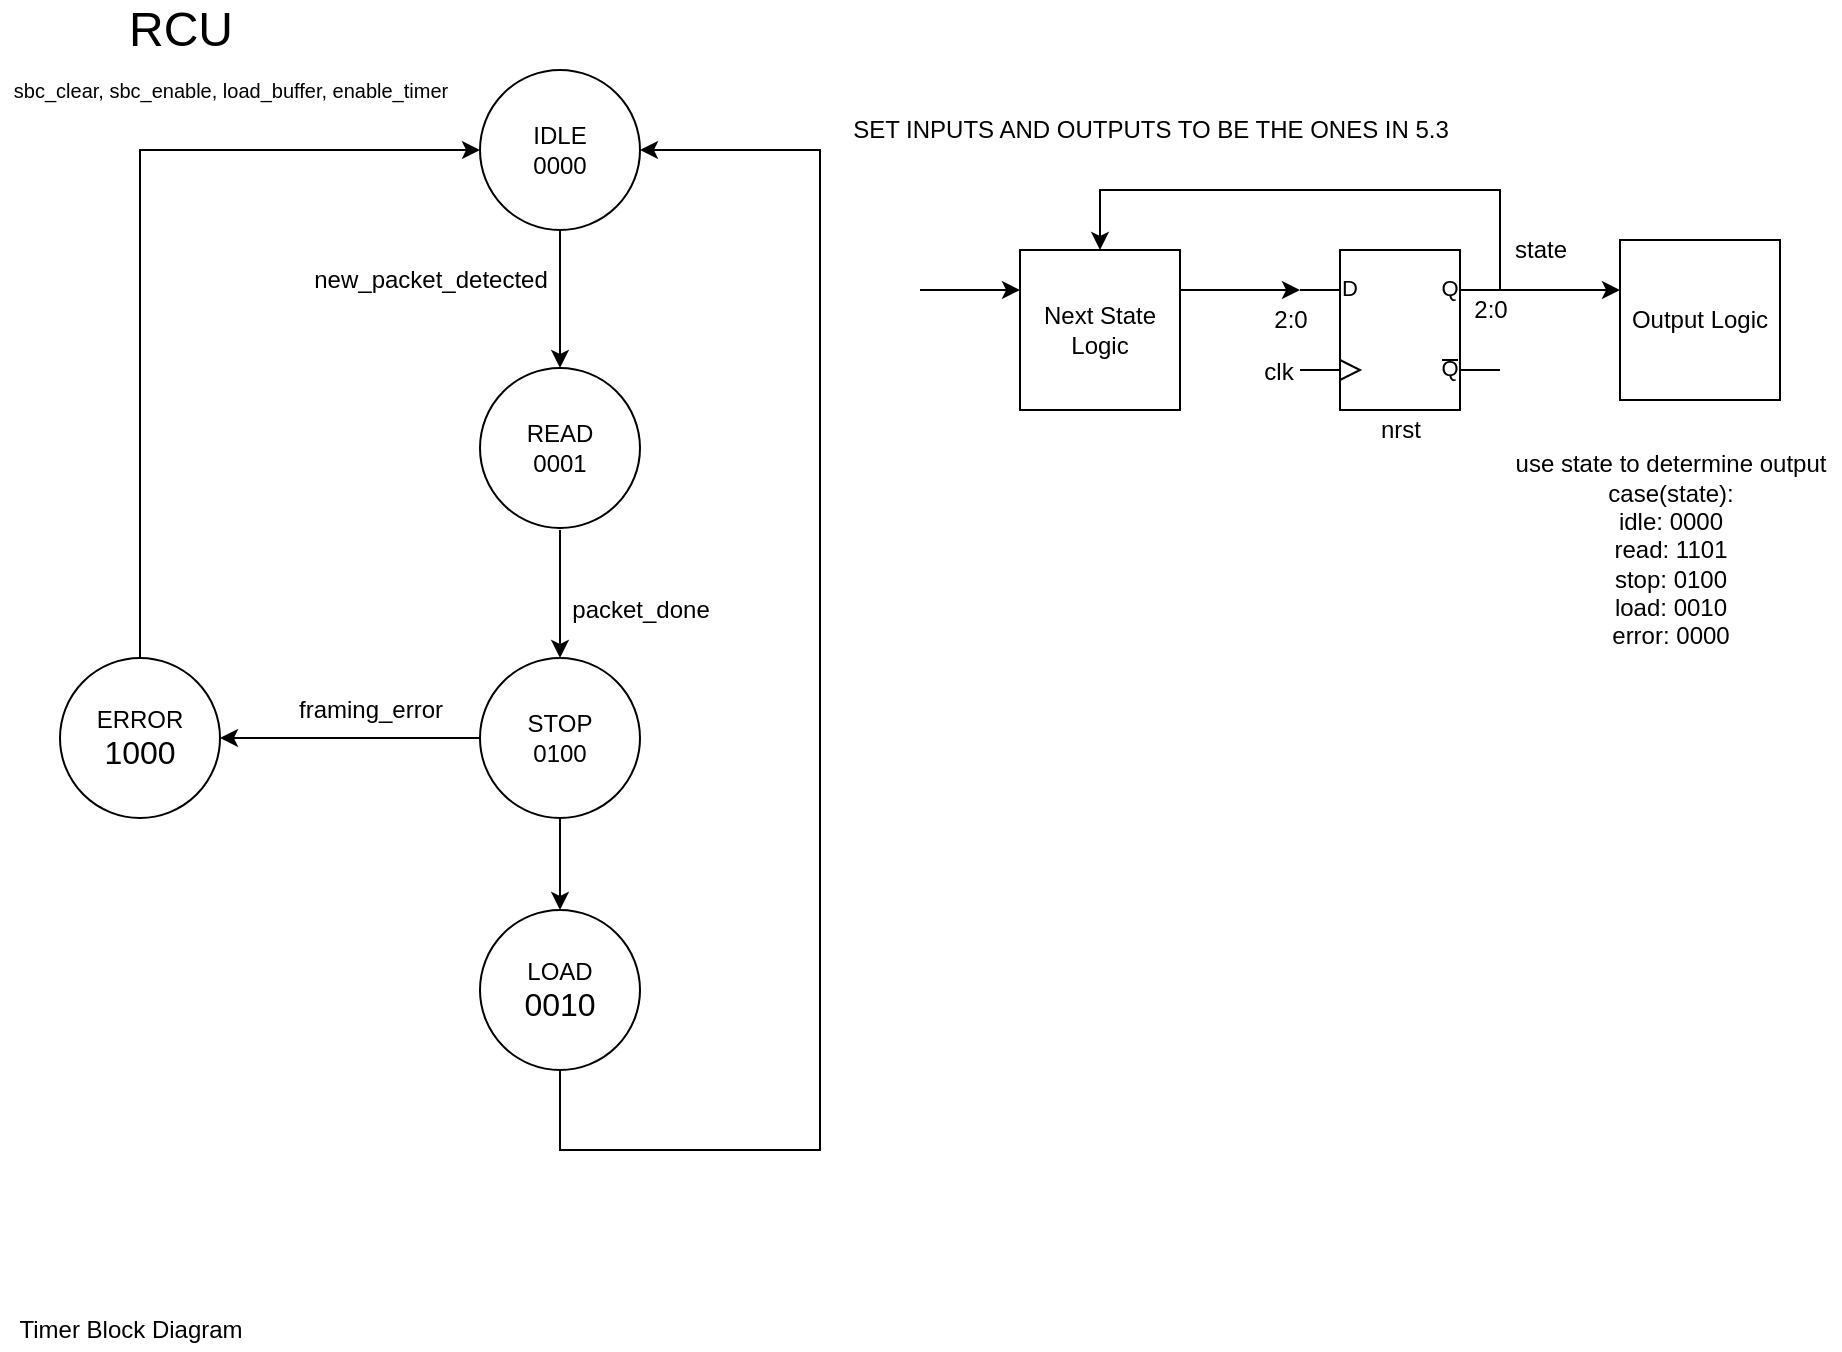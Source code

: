 <mxfile version="16.5.6" type="device"><diagram id="YIDYpltPDgBoUDYPOTvV" name="Page-1"><mxGraphModel dx="1110" dy="665" grid="1" gridSize="10" guides="1" tooltips="1" connect="1" arrows="1" fold="1" page="1" pageScale="1" pageWidth="850" pageHeight="1100" math="0" shadow="0"><root><mxCell id="0"/><mxCell id="1" parent="0"/><mxCell id="uYfoodQvvdSpb6k52qRD-3" value="&lt;div&gt;&lt;font style=&quot;font-size: 24px&quot;&gt;RCU&lt;/font&gt;&lt;/div&gt;" style="text;html=1;align=center;verticalAlign=middle;resizable=0;points=[];autosize=1;strokeColor=none;fillColor=none;" parent="1" vertex="1"><mxGeometry x="55" y="160" width="70" height="20" as="geometry"/></mxCell><mxCell id="uYfoodQvvdSpb6k52qRD-7" value="&lt;div&gt;IDLE&lt;/div&gt;&lt;div&gt;0000&lt;br&gt;&lt;/div&gt;" style="ellipse;whiteSpace=wrap;html=1;aspect=fixed;fontSize=12;" parent="1" vertex="1"><mxGeometry x="240" y="190" width="80" height="80" as="geometry"/></mxCell><mxCell id="uYfoodQvvdSpb6k52qRD-8" value="&lt;div&gt;READ&lt;/div&gt;&lt;div&gt;0001&lt;br&gt;&lt;/div&gt;" style="ellipse;whiteSpace=wrap;html=1;aspect=fixed;fontSize=12;" parent="1" vertex="1"><mxGeometry x="240" y="339" width="80" height="80" as="geometry"/></mxCell><mxCell id="uYfoodQvvdSpb6k52qRD-9" value="" style="endArrow=classic;html=1;rounded=0;fontSize=12;exitX=0.5;exitY=1;exitDx=0;exitDy=0;entryX=0.5;entryY=0;entryDx=0;entryDy=0;" parent="1" source="uYfoodQvvdSpb6k52qRD-7" target="uYfoodQvvdSpb6k52qRD-8" edge="1"><mxGeometry width="50" height="50" relative="1" as="geometry"><mxPoint x="320" y="380" as="sourcePoint"/><mxPoint x="370" y="330" as="targetPoint"/></mxGeometry></mxCell><mxCell id="uYfoodQvvdSpb6k52qRD-10" value="new_packet_detected" style="text;html=1;align=center;verticalAlign=middle;resizable=0;points=[];autosize=1;strokeColor=none;fillColor=none;fontSize=12;" parent="1" vertex="1"><mxGeometry x="150" y="285" width="130" height="20" as="geometry"/></mxCell><mxCell id="uYfoodQvvdSpb6k52qRD-11" value="" style="endArrow=classic;html=1;rounded=0;fontSize=12;entryX=0.5;entryY=0;entryDx=0;entryDy=0;" parent="1" target="uYfoodQvvdSpb6k52qRD-18" edge="1"><mxGeometry width="50" height="50" relative="1" as="geometry"><mxPoint x="280" y="420" as="sourcePoint"/><mxPoint x="330" y="494" as="targetPoint"/></mxGeometry></mxCell><mxCell id="uYfoodQvvdSpb6k52qRD-12" value="packet_done" style="text;html=1;align=center;verticalAlign=middle;resizable=0;points=[];autosize=1;strokeColor=none;fillColor=none;fontSize=12;" parent="1" vertex="1"><mxGeometry x="280" y="450" width="80" height="20" as="geometry"/></mxCell><mxCell id="uYfoodQvvdSpb6k52qRD-18" value="&lt;div&gt;STOP&lt;/div&gt;&lt;div&gt;0100&lt;br&gt;&lt;/div&gt;" style="ellipse;whiteSpace=wrap;html=1;aspect=fixed;fontSize=12;" parent="1" vertex="1"><mxGeometry x="240" y="484" width="80" height="80" as="geometry"/></mxCell><mxCell id="uYfoodQvvdSpb6k52qRD-19" value="" style="endArrow=classic;html=1;rounded=0;fontSize=12;exitX=0.5;exitY=1;exitDx=0;exitDy=0;entryX=0.5;entryY=0;entryDx=0;entryDy=0;" parent="1" source="uYfoodQvvdSpb6k52qRD-18" target="uYfoodQvvdSpb6k52qRD-58" edge="1"><mxGeometry width="50" height="50" relative="1" as="geometry"><mxPoint x="320" y="564" as="sourcePoint"/><mxPoint x="280" y="624" as="targetPoint"/></mxGeometry></mxCell><mxCell id="uYfoodQvvdSpb6k52qRD-31" value="Next State Logic" style="whiteSpace=wrap;html=1;aspect=fixed;fontSize=12;" parent="1" vertex="1"><mxGeometry x="510" y="280" width="80" height="80" as="geometry"/></mxCell><mxCell id="uYfoodQvvdSpb6k52qRD-32" value="" style="verticalLabelPosition=bottom;shadow=0;dashed=0;align=center;html=1;verticalAlign=top;shape=mxgraph.electrical.logic_gates.d_type_flip-flop;fontSize=12;" parent="1" vertex="1"><mxGeometry x="650" y="280" width="100" height="80" as="geometry"/></mxCell><mxCell id="uYfoodQvvdSpb6k52qRD-34" value="" style="endArrow=classic;html=1;rounded=0;fontSize=12;entryX=0;entryY=0.25;entryDx=0;entryDy=0;entryPerimeter=0;exitX=1;exitY=0.25;exitDx=0;exitDy=0;" parent="1" source="uYfoodQvvdSpb6k52qRD-31" target="uYfoodQvvdSpb6k52qRD-32" edge="1"><mxGeometry width="50" height="50" relative="1" as="geometry"><mxPoint x="430" y="390" as="sourcePoint"/><mxPoint x="480" y="340" as="targetPoint"/></mxGeometry></mxCell><mxCell id="uYfoodQvvdSpb6k52qRD-35" value="2:0" style="text;html=1;align=center;verticalAlign=middle;resizable=0;points=[];autosize=1;strokeColor=none;fillColor=none;fontSize=12;" parent="1" vertex="1"><mxGeometry x="630" y="305" width="30" height="20" as="geometry"/></mxCell><mxCell id="uYfoodQvvdSpb6k52qRD-36" value="" style="endArrow=classic;html=1;rounded=0;fontSize=12;entryX=0.5;entryY=0;entryDx=0;entryDy=0;exitX=1;exitY=0.25;exitDx=0;exitDy=0;exitPerimeter=0;" parent="1" source="uYfoodQvvdSpb6k52qRD-32" target="uYfoodQvvdSpb6k52qRD-31" edge="1"><mxGeometry width="50" height="50" relative="1" as="geometry"><mxPoint x="420" y="390" as="sourcePoint"/><mxPoint x="470" y="340" as="targetPoint"/><Array as="points"><mxPoint x="750" y="250"/><mxPoint x="550" y="250"/></Array></mxGeometry></mxCell><mxCell id="uYfoodQvvdSpb6k52qRD-37" value="state" style="text;html=1;align=center;verticalAlign=middle;resizable=0;points=[];autosize=1;strokeColor=none;fillColor=none;fontSize=12;" parent="1" vertex="1"><mxGeometry x="750" y="270" width="40" height="20" as="geometry"/></mxCell><mxCell id="uYfoodQvvdSpb6k52qRD-38" value="2:0" style="text;html=1;align=center;verticalAlign=middle;resizable=0;points=[];autosize=1;strokeColor=none;fillColor=none;fontSize=12;" parent="1" vertex="1"><mxGeometry x="730" y="300" width="30" height="20" as="geometry"/></mxCell><mxCell id="uYfoodQvvdSpb6k52qRD-39" value="" style="endArrow=classic;html=1;rounded=0;fontSize=12;exitX=1;exitY=0.25;exitDx=0;exitDy=0;exitPerimeter=0;" parent="1" source="uYfoodQvvdSpb6k52qRD-32" edge="1"><mxGeometry width="50" height="50" relative="1" as="geometry"><mxPoint x="790" y="340" as="sourcePoint"/><mxPoint x="810" y="300" as="targetPoint"/></mxGeometry></mxCell><mxCell id="uYfoodQvvdSpb6k52qRD-40" value="&lt;div&gt;clk&lt;/div&gt;" style="text;html=1;align=center;verticalAlign=middle;resizable=0;points=[];autosize=1;strokeColor=none;fillColor=none;fontSize=12;" parent="1" vertex="1"><mxGeometry x="624" y="331" width="30" height="20" as="geometry"/></mxCell><mxCell id="uYfoodQvvdSpb6k52qRD-41" value="nrst" style="text;html=1;align=center;verticalAlign=middle;resizable=0;points=[];autosize=1;strokeColor=none;fillColor=none;fontSize=12;" parent="1" vertex="1"><mxGeometry x="680" y="360" width="40" height="20" as="geometry"/></mxCell><mxCell id="uYfoodQvvdSpb6k52qRD-43" value="" style="endArrow=classic;html=1;rounded=0;fontSize=12;entryX=0;entryY=0.25;entryDx=0;entryDy=0;" parent="1" target="uYfoodQvvdSpb6k52qRD-31" edge="1"><mxGeometry width="50" height="50" relative="1" as="geometry"><mxPoint x="460" y="300" as="sourcePoint"/><mxPoint x="470" y="390" as="targetPoint"/></mxGeometry></mxCell><mxCell id="uYfoodQvvdSpb6k52qRD-48" value="" style="endArrow=classic;html=1;rounded=0;fontSize=12;exitX=0;exitY=0.5;exitDx=0;exitDy=0;entryX=1;entryY=0.5;entryDx=0;entryDy=0;" parent="1" source="uYfoodQvvdSpb6k52qRD-18" target="uYfoodQvvdSpb6k52qRD-49" edge="1"><mxGeometry width="50" height="50" relative="1" as="geometry"><mxPoint x="590" y="440" as="sourcePoint"/><mxPoint x="110" y="470" as="targetPoint"/></mxGeometry></mxCell><mxCell id="uYfoodQvvdSpb6k52qRD-49" value="&lt;div&gt;ERROR&lt;/div&gt;&lt;div&gt;&lt;font style=&quot;font-size: 10px&quot;&gt;&lt;font size=&quot;3&quot;&gt;1000&lt;/font&gt;&lt;br&gt;&lt;/font&gt;&lt;/div&gt;" style="ellipse;whiteSpace=wrap;html=1;aspect=fixed;fontSize=12;" parent="1" vertex="1"><mxGeometry x="30" y="484" width="80" height="80" as="geometry"/></mxCell><mxCell id="uYfoodQvvdSpb6k52qRD-55" value="&lt;div&gt;sbc_clear, sbc_enable, load_buffer, enable_timer&lt;br&gt;&lt;/div&gt;" style="text;html=1;align=center;verticalAlign=middle;resizable=0;points=[];autosize=1;strokeColor=none;fillColor=none;fontSize=10;" parent="1" vertex="1"><mxGeometry y="190" width="230" height="20" as="geometry"/></mxCell><mxCell id="uYfoodQvvdSpb6k52qRD-58" value="&lt;div&gt;&lt;font style=&quot;font-size: 12px&quot;&gt;LOAD&lt;/font&gt;&lt;/div&gt;&lt;div&gt;&lt;font size=&quot;3&quot;&gt;0010&lt;br&gt;&lt;/font&gt;&lt;/div&gt;" style="ellipse;whiteSpace=wrap;html=1;aspect=fixed;fontSize=10;" parent="1" vertex="1"><mxGeometry x="240" y="610" width="80" height="80" as="geometry"/></mxCell><mxCell id="uYfoodQvvdSpb6k52qRD-59" value="" style="endArrow=classic;html=1;rounded=0;fontSize=12;entryX=1;entryY=0.5;entryDx=0;entryDy=0;exitX=0.5;exitY=1;exitDx=0;exitDy=0;" parent="1" source="uYfoodQvvdSpb6k52qRD-58" target="uYfoodQvvdSpb6k52qRD-7" edge="1"><mxGeometry width="50" height="50" relative="1" as="geometry"><mxPoint x="460" y="530" as="sourcePoint"/><mxPoint x="280.0" y="730" as="targetPoint"/><Array as="points"><mxPoint x="280" y="730"/><mxPoint x="410" y="730"/><mxPoint x="410" y="230"/></Array></mxGeometry></mxCell><mxCell id="uYfoodQvvdSpb6k52qRD-62" value="" style="endArrow=classic;html=1;rounded=0;fontSize=12;entryX=0;entryY=0.5;entryDx=0;entryDy=0;exitX=0.5;exitY=0;exitDx=0;exitDy=0;" parent="1" source="uYfoodQvvdSpb6k52qRD-49" target="uYfoodQvvdSpb6k52qRD-7" edge="1"><mxGeometry width="50" height="50" relative="1" as="geometry"><mxPoint x="160.0" y="379" as="sourcePoint"/><mxPoint x="510" y="440" as="targetPoint"/><Array as="points"><mxPoint x="70" y="230"/></Array></mxGeometry></mxCell><mxCell id="uYfoodQvvdSpb6k52qRD-65" value="framing_error" style="text;html=1;align=center;verticalAlign=middle;resizable=0;points=[];autosize=1;strokeColor=none;fillColor=none;fontSize=12;" parent="1" vertex="1"><mxGeometry x="140" y="500" width="90" height="20" as="geometry"/></mxCell><mxCell id="6m80yU6jMr4v_N-WTO82-1" value="Timer Block Diagram" style="text;html=1;align=center;verticalAlign=middle;resizable=0;points=[];autosize=1;strokeColor=none;fillColor=none;" vertex="1" parent="1"><mxGeometry y="810" width="130" height="20" as="geometry"/></mxCell><mxCell id="6m80yU6jMr4v_N-WTO82-3" value="Output Logic" style="whiteSpace=wrap;html=1;aspect=fixed;fontSize=12;" vertex="1" parent="1"><mxGeometry x="810" y="275" width="80" height="80" as="geometry"/></mxCell><mxCell id="6m80yU6jMr4v_N-WTO82-4" value="use state to determine output&lt;br&gt;case(state):&lt;br&gt;idle: 0000&lt;br&gt;read: 1101&lt;br&gt;stop: 0100&lt;br&gt;load: 0010&lt;br&gt;error: 0000" style="text;html=1;align=center;verticalAlign=middle;resizable=0;points=[];autosize=1;strokeColor=none;fillColor=none;" vertex="1" parent="1"><mxGeometry x="750" y="380" width="170" height="100" as="geometry"/></mxCell><mxCell id="6m80yU6jMr4v_N-WTO82-6" value="SET INPUTS AND OUTPUTS TO BE THE ONES IN 5.3" style="text;html=1;align=center;verticalAlign=middle;resizable=0;points=[];autosize=1;strokeColor=none;fillColor=none;" vertex="1" parent="1"><mxGeometry x="420" y="210" width="310" height="20" as="geometry"/></mxCell></root></mxGraphModel></diagram></mxfile>